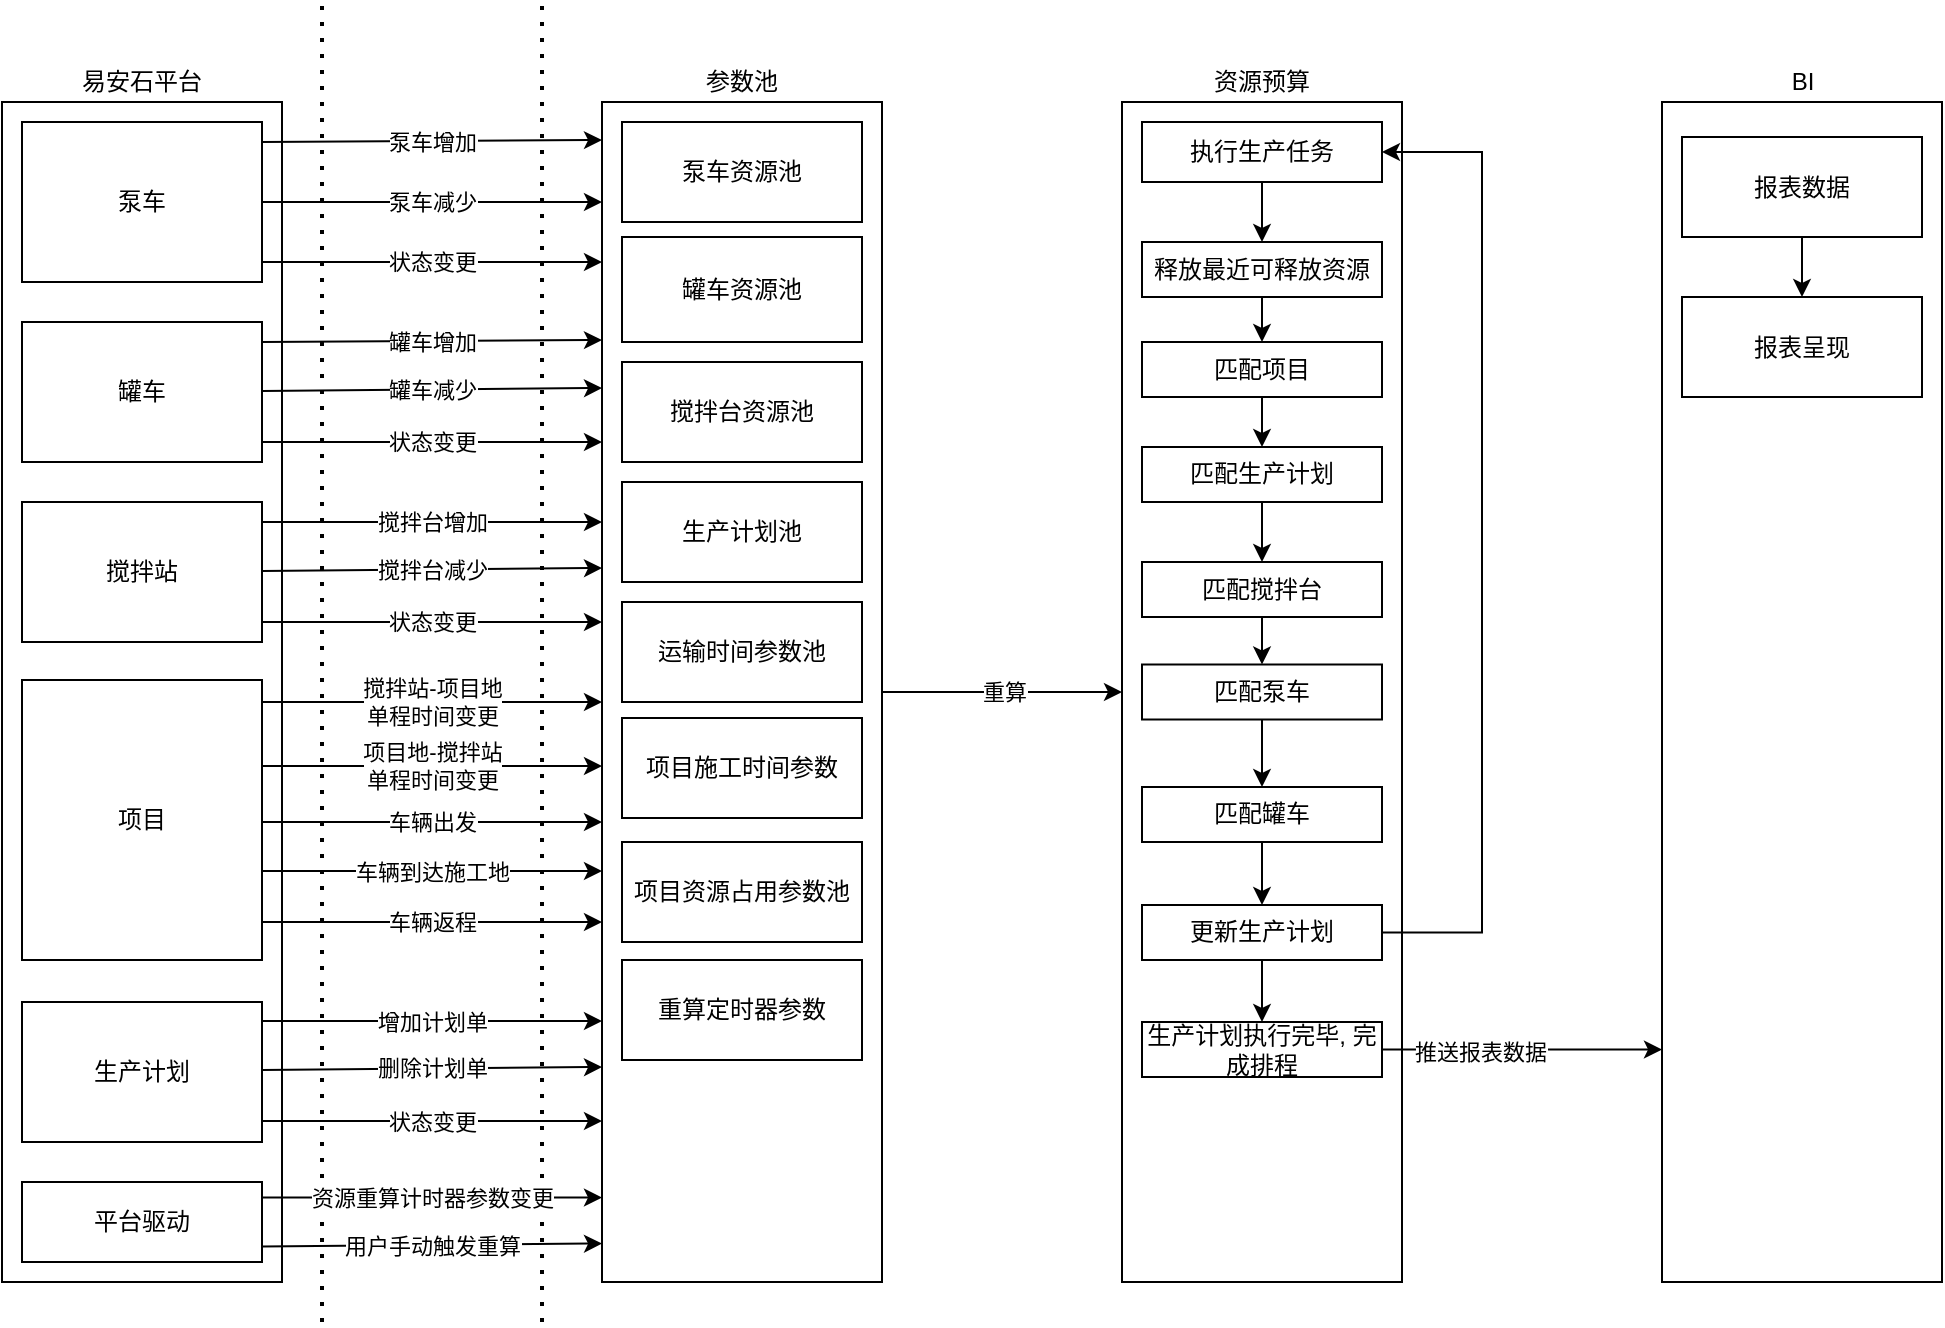 <mxfile version="14.6.11" type="github" pages="5">
  <diagram name="Page-1" id="e7e014a7-5840-1c2e-5031-d8a46d1fe8dd">
    <mxGraphModel dx="876" dy="533" grid="1" gridSize="10" guides="1" tooltips="1" connect="1" arrows="1" fold="1" page="1" pageScale="1" pageWidth="1169" pageHeight="826" background="#ffffff" math="0" shadow="0">
      <root>
        <mxCell id="0" />
        <mxCell id="1" parent="0" />
        <mxCell id="p7cNw6hj9_nYxCjzYIQu-4" value="" style="endArrow=none;dashed=1;html=1;dashPattern=1 3;strokeWidth=2;" parent="1" edge="1">
          <mxGeometry width="50" height="50" relative="1" as="geometry">
            <mxPoint x="330" y="690" as="sourcePoint" />
            <mxPoint x="330" y="30" as="targetPoint" />
          </mxGeometry>
        </mxCell>
        <mxCell id="p7cNw6hj9_nYxCjzYIQu-7" value="" style="rounded=0;whiteSpace=wrap;html=1;" parent="1" vertex="1">
          <mxGeometry x="60" y="80" width="140" height="590" as="geometry" />
        </mxCell>
        <mxCell id="p7cNw6hj9_nYxCjzYIQu-8" value="易安石平台" style="text;html=1;strokeColor=none;fillColor=none;align=center;verticalAlign=middle;whiteSpace=wrap;rounded=0;" parent="1" vertex="1">
          <mxGeometry x="90" y="60" width="80" height="20" as="geometry" />
        </mxCell>
        <mxCell id="p7cNw6hj9_nYxCjzYIQu-9" value="泵车" style="rounded=0;whiteSpace=wrap;html=1;" parent="1" vertex="1">
          <mxGeometry x="70" y="90" width="120" height="80" as="geometry" />
        </mxCell>
        <mxCell id="p7cNw6hj9_nYxCjzYIQu-13" value="罐车" style="rounded=0;whiteSpace=wrap;html=1;" parent="1" vertex="1">
          <mxGeometry x="70" y="190" width="120" height="70" as="geometry" />
        </mxCell>
        <mxCell id="p7cNw6hj9_nYxCjzYIQu-17" value="搅拌站" style="rounded=0;whiteSpace=wrap;html=1;" parent="1" vertex="1">
          <mxGeometry x="70" y="280" width="120" height="70" as="geometry" />
        </mxCell>
        <mxCell id="p7cNw6hj9_nYxCjzYIQu-23" value="项目" style="rounded=0;whiteSpace=wrap;html=1;" parent="1" vertex="1">
          <mxGeometry x="70" y="369" width="120" height="140" as="geometry" />
        </mxCell>
        <mxCell id="p7cNw6hj9_nYxCjzYIQu-69" style="edgeStyle=orthogonalEdgeStyle;rounded=0;orthogonalLoop=1;jettySize=auto;html=1;exitX=1;exitY=0.5;exitDx=0;exitDy=0;entryX=0;entryY=0.5;entryDx=0;entryDy=0;" parent="1" source="p7cNw6hj9_nYxCjzYIQu-31" target="p7cNw6hj9_nYxCjzYIQu-58" edge="1">
          <mxGeometry relative="1" as="geometry" />
        </mxCell>
        <mxCell id="p7cNw6hj9_nYxCjzYIQu-70" value="重算" style="edgeLabel;html=1;align=center;verticalAlign=middle;resizable=0;points=[];" parent="p7cNw6hj9_nYxCjzYIQu-69" vertex="1" connectable="0">
          <mxGeometry x="0.017" relative="1" as="geometry">
            <mxPoint as="offset" />
          </mxGeometry>
        </mxCell>
        <mxCell id="p7cNw6hj9_nYxCjzYIQu-31" value="" style="rounded=0;whiteSpace=wrap;html=1;" parent="1" vertex="1">
          <mxGeometry x="360" y="80" width="140" height="590" as="geometry" />
        </mxCell>
        <mxCell id="p7cNw6hj9_nYxCjzYIQu-32" value="泵车资源池" style="rounded=0;whiteSpace=wrap;html=1;" parent="1" vertex="1">
          <mxGeometry x="370" y="90" width="120" height="50" as="geometry" />
        </mxCell>
        <mxCell id="p7cNw6hj9_nYxCjzYIQu-33" value="参数池" style="text;html=1;strokeColor=none;fillColor=none;align=center;verticalAlign=middle;whiteSpace=wrap;rounded=0;" parent="1" vertex="1">
          <mxGeometry x="390" y="60" width="80" height="20" as="geometry" />
        </mxCell>
        <mxCell id="p7cNw6hj9_nYxCjzYIQu-34" value="泵车增加" style="endArrow=classic;html=1;" parent="1" edge="1">
          <mxGeometry relative="1" as="geometry">
            <mxPoint x="190" y="100" as="sourcePoint" />
            <mxPoint x="360" y="99" as="targetPoint" />
          </mxGeometry>
        </mxCell>
        <mxCell id="p7cNw6hj9_nYxCjzYIQu-35" value="泵车减少" style="endArrow=classic;html=1;" parent="1" edge="1">
          <mxGeometry relative="1" as="geometry">
            <mxPoint x="190" y="130" as="sourcePoint" />
            <mxPoint x="360" y="130" as="targetPoint" />
          </mxGeometry>
        </mxCell>
        <mxCell id="p7cNw6hj9_nYxCjzYIQu-36" value="状态变更" style="endArrow=classic;html=1;" parent="1" edge="1">
          <mxGeometry relative="1" as="geometry">
            <mxPoint x="190" y="160" as="sourcePoint" />
            <mxPoint x="360" y="160" as="targetPoint" />
          </mxGeometry>
        </mxCell>
        <mxCell id="p7cNw6hj9_nYxCjzYIQu-37" value="罐车资源池" style="rounded=0;whiteSpace=wrap;html=1;" parent="1" vertex="1">
          <mxGeometry x="370" y="147.5" width="120" height="52.5" as="geometry" />
        </mxCell>
        <mxCell id="p7cNw6hj9_nYxCjzYIQu-38" value="搅拌台资源池" style="rounded=0;whiteSpace=wrap;html=1;" parent="1" vertex="1">
          <mxGeometry x="370" y="210" width="120" height="50" as="geometry" />
        </mxCell>
        <mxCell id="p7cNw6hj9_nYxCjzYIQu-40" value="" style="endArrow=none;dashed=1;html=1;dashPattern=1 3;strokeWidth=2;" parent="1" edge="1">
          <mxGeometry width="50" height="50" relative="1" as="geometry">
            <mxPoint x="220" y="690" as="sourcePoint" />
            <mxPoint x="220" y="30" as="targetPoint" />
          </mxGeometry>
        </mxCell>
        <mxCell id="p7cNw6hj9_nYxCjzYIQu-41" value="罐车增加" style="endArrow=classic;html=1;" parent="1" edge="1">
          <mxGeometry relative="1" as="geometry">
            <mxPoint x="190" y="200" as="sourcePoint" />
            <mxPoint x="360" y="199" as="targetPoint" />
          </mxGeometry>
        </mxCell>
        <mxCell id="p7cNw6hj9_nYxCjzYIQu-42" value="罐车减少" style="endArrow=classic;html=1;" parent="1" edge="1">
          <mxGeometry relative="1" as="geometry">
            <mxPoint x="190" y="224.5" as="sourcePoint" />
            <mxPoint x="360" y="223" as="targetPoint" />
          </mxGeometry>
        </mxCell>
        <mxCell id="p7cNw6hj9_nYxCjzYIQu-43" value="状态变更" style="endArrow=classic;html=1;" parent="1" edge="1">
          <mxGeometry relative="1" as="geometry">
            <mxPoint x="190" y="250" as="sourcePoint" />
            <mxPoint x="360" y="250" as="targetPoint" />
          </mxGeometry>
        </mxCell>
        <mxCell id="p7cNw6hj9_nYxCjzYIQu-44" value="搅拌台增加" style="endArrow=classic;html=1;" parent="1" edge="1">
          <mxGeometry relative="1" as="geometry">
            <mxPoint x="190" y="290" as="sourcePoint" />
            <mxPoint x="360" y="290" as="targetPoint" />
          </mxGeometry>
        </mxCell>
        <mxCell id="p7cNw6hj9_nYxCjzYIQu-45" value="搅拌台减少" style="endArrow=classic;html=1;" parent="1" edge="1">
          <mxGeometry relative="1" as="geometry">
            <mxPoint x="190" y="314.5" as="sourcePoint" />
            <mxPoint x="360" y="313" as="targetPoint" />
          </mxGeometry>
        </mxCell>
        <mxCell id="p7cNw6hj9_nYxCjzYIQu-46" value="状态变更" style="endArrow=classic;html=1;" parent="1" edge="1">
          <mxGeometry relative="1" as="geometry">
            <mxPoint x="190" y="340" as="sourcePoint" />
            <mxPoint x="360" y="340" as="targetPoint" />
          </mxGeometry>
        </mxCell>
        <mxCell id="p7cNw6hj9_nYxCjzYIQu-47" value="车辆出发" style="endArrow=classic;html=1;" parent="1" edge="1">
          <mxGeometry relative="1" as="geometry">
            <mxPoint x="190" y="440" as="sourcePoint" />
            <mxPoint x="360" y="440" as="targetPoint" />
          </mxGeometry>
        </mxCell>
        <mxCell id="p7cNw6hj9_nYxCjzYIQu-48" value="车辆到达施工地" style="endArrow=classic;html=1;" parent="1" edge="1">
          <mxGeometry relative="1" as="geometry">
            <mxPoint x="190" y="464.5" as="sourcePoint" />
            <mxPoint x="360" y="464.5" as="targetPoint" />
          </mxGeometry>
        </mxCell>
        <mxCell id="p7cNw6hj9_nYxCjzYIQu-49" value="车辆返程" style="endArrow=classic;html=1;" parent="1" edge="1">
          <mxGeometry relative="1" as="geometry">
            <mxPoint x="190" y="490" as="sourcePoint" />
            <mxPoint x="360" y="490" as="targetPoint" />
          </mxGeometry>
        </mxCell>
        <mxCell id="p7cNw6hj9_nYxCjzYIQu-50" value="搅拌站-项目地&lt;br&gt;单程时间变更" style="endArrow=classic;html=1;" parent="1" edge="1">
          <mxGeometry relative="1" as="geometry">
            <mxPoint x="190" y="380" as="sourcePoint" />
            <mxPoint x="360" y="380" as="targetPoint" />
          </mxGeometry>
        </mxCell>
        <mxCell id="p7cNw6hj9_nYxCjzYIQu-51" value="项目地-搅拌站&lt;br&gt;单程时间变更" style="endArrow=classic;html=1;" parent="1" edge="1">
          <mxGeometry relative="1" as="geometry">
            <mxPoint x="190" y="412" as="sourcePoint" />
            <mxPoint x="360" y="412" as="targetPoint" />
          </mxGeometry>
        </mxCell>
        <mxCell id="p7cNw6hj9_nYxCjzYIQu-52" value="生产计划" style="rounded=0;whiteSpace=wrap;html=1;" parent="1" vertex="1">
          <mxGeometry x="70" y="530" width="120" height="70" as="geometry" />
        </mxCell>
        <mxCell id="p7cNw6hj9_nYxCjzYIQu-53" value="增加计划单" style="endArrow=classic;html=1;" parent="1" edge="1">
          <mxGeometry relative="1" as="geometry">
            <mxPoint x="190" y="539.5" as="sourcePoint" />
            <mxPoint x="360" y="539.5" as="targetPoint" />
          </mxGeometry>
        </mxCell>
        <mxCell id="p7cNw6hj9_nYxCjzYIQu-54" value="删除计划单" style="endArrow=classic;html=1;" parent="1" edge="1">
          <mxGeometry relative="1" as="geometry">
            <mxPoint x="190" y="564" as="sourcePoint" />
            <mxPoint x="360" y="562.5" as="targetPoint" />
          </mxGeometry>
        </mxCell>
        <mxCell id="p7cNw6hj9_nYxCjzYIQu-55" value="状态变更" style="endArrow=classic;html=1;" parent="1" edge="1">
          <mxGeometry relative="1" as="geometry">
            <mxPoint x="190" y="589.5" as="sourcePoint" />
            <mxPoint x="360" y="589.5" as="targetPoint" />
          </mxGeometry>
        </mxCell>
        <mxCell id="p7cNw6hj9_nYxCjzYIQu-56" value="生产计划池" style="rounded=0;whiteSpace=wrap;html=1;" parent="1" vertex="1">
          <mxGeometry x="370" y="270" width="120" height="50" as="geometry" />
        </mxCell>
        <mxCell id="p7cNw6hj9_nYxCjzYIQu-58" value="" style="rounded=0;whiteSpace=wrap;html=1;" parent="1" vertex="1">
          <mxGeometry x="620" y="80" width="140" height="590" as="geometry" />
        </mxCell>
        <mxCell id="p7cNw6hj9_nYxCjzYIQu-59" value="资源预算" style="text;html=1;strokeColor=none;fillColor=none;align=center;verticalAlign=middle;whiteSpace=wrap;rounded=0;" parent="1" vertex="1">
          <mxGeometry x="650" y="60" width="80" height="20" as="geometry" />
        </mxCell>
        <mxCell id="p7cNw6hj9_nYxCjzYIQu-64" style="edgeStyle=orthogonalEdgeStyle;rounded=0;orthogonalLoop=1;jettySize=auto;html=1;exitX=0.5;exitY=1;exitDx=0;exitDy=0;entryX=0.5;entryY=0;entryDx=0;entryDy=0;" parent="1" source="p7cNw6hj9_nYxCjzYIQu-61" target="p7cNw6hj9_nYxCjzYIQu-63" edge="1">
          <mxGeometry relative="1" as="geometry" />
        </mxCell>
        <mxCell id="p7cNw6hj9_nYxCjzYIQu-61" value="执行生产任务" style="rounded=0;whiteSpace=wrap;html=1;" parent="1" vertex="1">
          <mxGeometry x="630" y="90" width="120" height="30" as="geometry" />
        </mxCell>
        <mxCell id="P1NPBgTcKnxFv-Kd4oKW-3" style="edgeStyle=orthogonalEdgeStyle;rounded=0;orthogonalLoop=1;jettySize=auto;html=1;exitX=0.5;exitY=1;exitDx=0;exitDy=0;entryX=0.5;entryY=0;entryDx=0;entryDy=0;" edge="1" parent="1" source="p7cNw6hj9_nYxCjzYIQu-63" target="P1NPBgTcKnxFv-Kd4oKW-2">
          <mxGeometry relative="1" as="geometry" />
        </mxCell>
        <mxCell id="p7cNw6hj9_nYxCjzYIQu-63" value="释放最近可释放资源" style="rounded=0;whiteSpace=wrap;html=1;" parent="1" vertex="1">
          <mxGeometry x="630" y="150" width="120" height="27.5" as="geometry" />
        </mxCell>
        <mxCell id="p7cNw6hj9_nYxCjzYIQu-66" value="平台驱动" style="rounded=0;whiteSpace=wrap;html=1;" parent="1" vertex="1">
          <mxGeometry x="70" y="620" width="120" height="40" as="geometry" />
        </mxCell>
        <mxCell id="p7cNw6hj9_nYxCjzYIQu-67" value="资源重算计时器参数变更" style="endArrow=classic;html=1;" parent="1" edge="1">
          <mxGeometry relative="1" as="geometry">
            <mxPoint x="190" y="627.75" as="sourcePoint" />
            <mxPoint x="360" y="627.75" as="targetPoint" />
          </mxGeometry>
        </mxCell>
        <mxCell id="p7cNw6hj9_nYxCjzYIQu-68" value="用户手动触发重算" style="endArrow=classic;html=1;" parent="1" edge="1">
          <mxGeometry relative="1" as="geometry">
            <mxPoint x="190" y="652.25" as="sourcePoint" />
            <mxPoint x="360" y="650.75" as="targetPoint" />
          </mxGeometry>
        </mxCell>
        <mxCell id="p7cNw6hj9_nYxCjzYIQu-71" value="运输时间参数池" style="rounded=0;whiteSpace=wrap;html=1;" parent="1" vertex="1">
          <mxGeometry x="370" y="330" width="120" height="50" as="geometry" />
        </mxCell>
        <mxCell id="p7cNw6hj9_nYxCjzYIQu-73" value="项目施工时间参数" style="rounded=0;whiteSpace=wrap;html=1;" parent="1" vertex="1">
          <mxGeometry x="370" y="388" width="120" height="50" as="geometry" />
        </mxCell>
        <mxCell id="p7cNw6hj9_nYxCjzYIQu-74" value="项目资源占用参数池" style="rounded=0;whiteSpace=wrap;html=1;" parent="1" vertex="1">
          <mxGeometry x="370" y="450" width="120" height="50" as="geometry" />
        </mxCell>
        <mxCell id="p7cNw6hj9_nYxCjzYIQu-75" value="重算定时器参数" style="rounded=0;whiteSpace=wrap;html=1;" parent="1" vertex="1">
          <mxGeometry x="370" y="509" width="120" height="50" as="geometry" />
        </mxCell>
        <mxCell id="P1NPBgTcKnxFv-Kd4oKW-16" style="edgeStyle=orthogonalEdgeStyle;rounded=0;orthogonalLoop=1;jettySize=auto;html=1;exitX=0.5;exitY=1;exitDx=0;exitDy=0;" edge="1" parent="1" source="P1NPBgTcKnxFv-Kd4oKW-2" target="P1NPBgTcKnxFv-Kd4oKW-4">
          <mxGeometry relative="1" as="geometry" />
        </mxCell>
        <mxCell id="P1NPBgTcKnxFv-Kd4oKW-2" value="匹配项目" style="rounded=0;whiteSpace=wrap;html=1;" vertex="1" parent="1">
          <mxGeometry x="630" y="200" width="120" height="27.5" as="geometry" />
        </mxCell>
        <mxCell id="P1NPBgTcKnxFv-Kd4oKW-17" style="edgeStyle=orthogonalEdgeStyle;rounded=0;orthogonalLoop=1;jettySize=auto;html=1;exitX=0.5;exitY=1;exitDx=0;exitDy=0;entryX=0.5;entryY=0;entryDx=0;entryDy=0;" edge="1" parent="1" source="P1NPBgTcKnxFv-Kd4oKW-4" target="P1NPBgTcKnxFv-Kd4oKW-5">
          <mxGeometry relative="1" as="geometry" />
        </mxCell>
        <mxCell id="P1NPBgTcKnxFv-Kd4oKW-4" value="匹配生产计划" style="rounded=0;whiteSpace=wrap;html=1;" vertex="1" parent="1">
          <mxGeometry x="630" y="252.5" width="120" height="27.5" as="geometry" />
        </mxCell>
        <mxCell id="P1NPBgTcKnxFv-Kd4oKW-18" style="edgeStyle=orthogonalEdgeStyle;rounded=0;orthogonalLoop=1;jettySize=auto;html=1;exitX=0.5;exitY=1;exitDx=0;exitDy=0;entryX=0.5;entryY=0;entryDx=0;entryDy=0;" edge="1" parent="1" source="P1NPBgTcKnxFv-Kd4oKW-5" target="P1NPBgTcKnxFv-Kd4oKW-6">
          <mxGeometry relative="1" as="geometry" />
        </mxCell>
        <mxCell id="P1NPBgTcKnxFv-Kd4oKW-5" value="匹配搅拌台" style="rounded=0;whiteSpace=wrap;html=1;" vertex="1" parent="1">
          <mxGeometry x="630" y="310" width="120" height="27.5" as="geometry" />
        </mxCell>
        <mxCell id="P1NPBgTcKnxFv-Kd4oKW-19" style="edgeStyle=orthogonalEdgeStyle;rounded=0;orthogonalLoop=1;jettySize=auto;html=1;exitX=0.5;exitY=1;exitDx=0;exitDy=0;entryX=0.5;entryY=0;entryDx=0;entryDy=0;" edge="1" parent="1" source="P1NPBgTcKnxFv-Kd4oKW-6" target="P1NPBgTcKnxFv-Kd4oKW-7">
          <mxGeometry relative="1" as="geometry" />
        </mxCell>
        <mxCell id="P1NPBgTcKnxFv-Kd4oKW-6" value="匹配泵车" style="rounded=0;whiteSpace=wrap;html=1;" vertex="1" parent="1">
          <mxGeometry x="630" y="361.25" width="120" height="27.5" as="geometry" />
        </mxCell>
        <mxCell id="P1NPBgTcKnxFv-Kd4oKW-20" style="edgeStyle=orthogonalEdgeStyle;rounded=0;orthogonalLoop=1;jettySize=auto;html=1;exitX=0.5;exitY=1;exitDx=0;exitDy=0;entryX=0.5;entryY=0;entryDx=0;entryDy=0;" edge="1" parent="1" source="P1NPBgTcKnxFv-Kd4oKW-7" target="P1NPBgTcKnxFv-Kd4oKW-8">
          <mxGeometry relative="1" as="geometry" />
        </mxCell>
        <mxCell id="P1NPBgTcKnxFv-Kd4oKW-7" value="匹配罐车" style="rounded=0;whiteSpace=wrap;html=1;" vertex="1" parent="1">
          <mxGeometry x="630" y="422.5" width="120" height="27.5" as="geometry" />
        </mxCell>
        <mxCell id="P1NPBgTcKnxFv-Kd4oKW-21" style="edgeStyle=orthogonalEdgeStyle;rounded=0;orthogonalLoop=1;jettySize=auto;html=1;exitX=1;exitY=0.5;exitDx=0;exitDy=0;entryX=1;entryY=0.5;entryDx=0;entryDy=0;" edge="1" parent="1" source="P1NPBgTcKnxFv-Kd4oKW-8" target="p7cNw6hj9_nYxCjzYIQu-61">
          <mxGeometry relative="1" as="geometry">
            <Array as="points">
              <mxPoint x="800" y="495" />
              <mxPoint x="800" y="105" />
            </Array>
          </mxGeometry>
        </mxCell>
        <mxCell id="P1NPBgTcKnxFv-Kd4oKW-22" style="edgeStyle=orthogonalEdgeStyle;rounded=0;orthogonalLoop=1;jettySize=auto;html=1;exitX=0.5;exitY=1;exitDx=0;exitDy=0;entryX=0.5;entryY=0;entryDx=0;entryDy=0;" edge="1" parent="1" source="P1NPBgTcKnxFv-Kd4oKW-8" target="P1NPBgTcKnxFv-Kd4oKW-9">
          <mxGeometry relative="1" as="geometry" />
        </mxCell>
        <mxCell id="P1NPBgTcKnxFv-Kd4oKW-8" value="更新生产计划" style="rounded=0;whiteSpace=wrap;html=1;" vertex="1" parent="1">
          <mxGeometry x="630" y="481.5" width="120" height="27.5" as="geometry" />
        </mxCell>
        <mxCell id="P1NPBgTcKnxFv-Kd4oKW-23" style="edgeStyle=orthogonalEdgeStyle;rounded=0;orthogonalLoop=1;jettySize=auto;html=1;exitX=1;exitY=0.5;exitDx=0;exitDy=0;entryX=0;entryY=0.803;entryDx=0;entryDy=0;entryPerimeter=0;" edge="1" parent="1" source="P1NPBgTcKnxFv-Kd4oKW-9" target="P1NPBgTcKnxFv-Kd4oKW-10">
          <mxGeometry relative="1" as="geometry" />
        </mxCell>
        <mxCell id="P1NPBgTcKnxFv-Kd4oKW-24" value="推送报表数据" style="edgeLabel;html=1;align=center;verticalAlign=middle;resizable=0;points=[];" vertex="1" connectable="0" parent="P1NPBgTcKnxFv-Kd4oKW-23">
          <mxGeometry x="-0.3" y="-1" relative="1" as="geometry">
            <mxPoint as="offset" />
          </mxGeometry>
        </mxCell>
        <mxCell id="P1NPBgTcKnxFv-Kd4oKW-9" value="生产计划执行完毕, 完成排程" style="rounded=0;whiteSpace=wrap;html=1;" vertex="1" parent="1">
          <mxGeometry x="630" y="540" width="120" height="27.5" as="geometry" />
        </mxCell>
        <mxCell id="P1NPBgTcKnxFv-Kd4oKW-10" value="" style="rounded=0;whiteSpace=wrap;html=1;" vertex="1" parent="1">
          <mxGeometry x="890" y="80" width="140" height="590" as="geometry" />
        </mxCell>
        <mxCell id="P1NPBgTcKnxFv-Kd4oKW-11" value="BI" style="text;html=1;align=center;verticalAlign=middle;resizable=0;points=[];autosize=1;strokeColor=none;" vertex="1" parent="1">
          <mxGeometry x="945" y="60" width="30" height="20" as="geometry" />
        </mxCell>
        <mxCell id="P1NPBgTcKnxFv-Kd4oKW-14" style="edgeStyle=orthogonalEdgeStyle;rounded=0;orthogonalLoop=1;jettySize=auto;html=1;exitX=0.5;exitY=1;exitDx=0;exitDy=0;entryX=0.5;entryY=0;entryDx=0;entryDy=0;" edge="1" parent="1" source="P1NPBgTcKnxFv-Kd4oKW-12" target="P1NPBgTcKnxFv-Kd4oKW-13">
          <mxGeometry relative="1" as="geometry" />
        </mxCell>
        <mxCell id="P1NPBgTcKnxFv-Kd4oKW-12" value="报表数据" style="rounded=0;whiteSpace=wrap;html=1;" vertex="1" parent="1">
          <mxGeometry x="900" y="97.5" width="120" height="50" as="geometry" />
        </mxCell>
        <mxCell id="P1NPBgTcKnxFv-Kd4oKW-13" value="报表呈现" style="rounded=0;whiteSpace=wrap;html=1;" vertex="1" parent="1">
          <mxGeometry x="900" y="177.5" width="120" height="50" as="geometry" />
        </mxCell>
      </root>
    </mxGraphModel>
  </diagram>
  <diagram id="bA8vDEb1wT1LGzQCFEHi" name="Page-2">
    <mxGraphModel dx="892" dy="623" grid="1" gridSize="10" guides="1" tooltips="1" connect="1" arrows="1" fold="1" page="1" pageScale="1" pageWidth="827" pageHeight="1169" math="0" shadow="0">
      <root>
        <mxCell id="vsohJtUWhULld6wBx5Kd-0" />
        <mxCell id="vsohJtUWhULld6wBx5Kd-1" parent="vsohJtUWhULld6wBx5Kd-0" />
        <mxCell id="vsohJtUWhULld6wBx5Kd-2" value="Client" style="shape=umlLifeline;perimeter=lifelinePerimeter;whiteSpace=wrap;html=1;container=1;collapsible=0;recursiveResize=0;outlineConnect=0;" parent="vsohJtUWhULld6wBx5Kd-1" vertex="1">
          <mxGeometry x="100" y="40" width="100" height="560" as="geometry" />
        </mxCell>
        <mxCell id="vsohJtUWhULld6wBx5Kd-8" value="" style="html=1;points=[];perimeter=orthogonalPerimeter;" parent="vsohJtUWhULld6wBx5Kd-2" vertex="1">
          <mxGeometry x="45" y="80" width="10" height="230" as="geometry" />
        </mxCell>
        <mxCell id="rz6bkKlkchfj7_ZGwmfC-10" value="" style="html=1;points=[];perimeter=orthogonalPerimeter;" parent="vsohJtUWhULld6wBx5Kd-2" vertex="1">
          <mxGeometry x="45" y="340" width="10" height="80" as="geometry" />
        </mxCell>
        <mxCell id="rz6bkKlkchfj7_ZGwmfC-14" value="" style="html=1;points=[];perimeter=orthogonalPerimeter;" parent="vsohJtUWhULld6wBx5Kd-2" vertex="1">
          <mxGeometry x="45" y="450" width="10" height="80" as="geometry" />
        </mxCell>
        <mxCell id="vsohJtUWhULld6wBx5Kd-3" value="Iteam API server" style="shape=umlLifeline;perimeter=lifelinePerimeter;whiteSpace=wrap;html=1;container=1;collapsible=0;recursiveResize=0;outlineConnect=0;" parent="vsohJtUWhULld6wBx5Kd-1" vertex="1">
          <mxGeometry x="280" y="40" width="100" height="560" as="geometry" />
        </mxCell>
        <mxCell id="vsohJtUWhULld6wBx5Kd-5" value="" style="html=1;points=[];perimeter=orthogonalPerimeter;" parent="vsohJtUWhULld6wBx5Kd-3" vertex="1">
          <mxGeometry x="45" y="80" width="10" height="230" as="geometry" />
        </mxCell>
        <mxCell id="rz6bkKlkchfj7_ZGwmfC-1" value="" style="html=1;points=[];perimeter=orthogonalPerimeter;" parent="vsohJtUWhULld6wBx5Kd-3" vertex="1">
          <mxGeometry x="55" y="110" width="10" height="20" as="geometry" />
        </mxCell>
        <mxCell id="rz6bkKlkchfj7_ZGwmfC-2" value="结构化文件对象" style="edgeStyle=orthogonalEdgeStyle;html=1;align=left;spacingLeft=2;endArrow=block;rounded=0;entryX=1;entryY=0;" parent="vsohJtUWhULld6wBx5Kd-3" target="rz6bkKlkchfj7_ZGwmfC-1" edge="1">
          <mxGeometry relative="1" as="geometry">
            <mxPoint x="60" y="90" as="sourcePoint" />
            <Array as="points">
              <mxPoint x="85" y="90" />
            </Array>
          </mxGeometry>
        </mxCell>
        <mxCell id="rz6bkKlkchfj7_ZGwmfC-11" value="" style="html=1;points=[];perimeter=orthogonalPerimeter;" parent="vsohJtUWhULld6wBx5Kd-3" vertex="1">
          <mxGeometry x="45" y="450" width="10" height="80" as="geometry" />
        </mxCell>
        <mxCell id="vsohJtUWhULld6wBx5Kd-4" value="Minio" style="shape=umlLifeline;perimeter=lifelinePerimeter;whiteSpace=wrap;html=1;container=1;collapsible=0;recursiveResize=0;outlineConnect=0;" parent="vsohJtUWhULld6wBx5Kd-1" vertex="1">
          <mxGeometry x="734" y="40" width="100" height="560" as="geometry" />
        </mxCell>
        <mxCell id="vsohJtUWhULld6wBx5Kd-13" value="" style="html=1;points=[];perimeter=orthogonalPerimeter;" parent="vsohJtUWhULld6wBx5Kd-4" vertex="1">
          <mxGeometry x="45" y="180" width="10" height="80" as="geometry" />
        </mxCell>
        <mxCell id="rz6bkKlkchfj7_ZGwmfC-7" value="" style="html=1;points=[];perimeter=orthogonalPerimeter;" parent="vsohJtUWhULld6wBx5Kd-4" vertex="1">
          <mxGeometry x="45" y="340" width="10" height="80" as="geometry" />
        </mxCell>
        <mxCell id="vsohJtUWhULld6wBx5Kd-6" value="获取上传URL" style="html=1;verticalAlign=bottom;endArrow=block;exitX=1;exitY=0.026;exitDx=0;exitDy=0;exitPerimeter=0;entryX=-0.1;entryY=0.022;entryDx=0;entryDy=0;entryPerimeter=0;" parent="vsohJtUWhULld6wBx5Kd-1" source="vsohJtUWhULld6wBx5Kd-8" target="vsohJtUWhULld6wBx5Kd-5" edge="1">
          <mxGeometry relative="1" as="geometry">
            <mxPoint x="385" y="120" as="sourcePoint" />
            <mxPoint x="310" y="120" as="targetPoint" />
          </mxGeometry>
        </mxCell>
        <mxCell id="vsohJtUWhULld6wBx5Kd-14" value="请求资源上传URL" style="html=1;verticalAlign=bottom;endArrow=block;entryX=0;entryY=0.088;exitX=1;exitY=0.075;exitDx=0;exitDy=0;exitPerimeter=0;entryDx=0;entryDy=0;entryPerimeter=0;" parent="vsohJtUWhULld6wBx5Kd-1" source="rz6bkKlkchfj7_ZGwmfC-3" target="vsohJtUWhULld6wBx5Kd-13" edge="1">
          <mxGeometry relative="1" as="geometry">
            <mxPoint x="640" y="220" as="sourcePoint" />
          </mxGeometry>
        </mxCell>
        <mxCell id="vsohJtUWhULld6wBx5Kd-15" value="带临时凭证的上传URL" style="html=1;verticalAlign=bottom;endArrow=open;dashed=1;endSize=8;exitX=-0.2;exitY=0.863;entryX=1.2;entryY=0.85;entryDx=0;entryDy=0;entryPerimeter=0;exitDx=0;exitDy=0;exitPerimeter=0;" parent="vsohJtUWhULld6wBx5Kd-1" source="vsohJtUWhULld6wBx5Kd-13" target="rz6bkKlkchfj7_ZGwmfC-3" edge="1">
          <mxGeometry relative="1" as="geometry">
            <mxPoint x="650" y="295" as="targetPoint" />
          </mxGeometry>
        </mxCell>
        <mxCell id="rz6bkKlkchfj7_ZGwmfC-0" value="File server" style="shape=umlLifeline;perimeter=lifelinePerimeter;whiteSpace=wrap;html=1;container=1;collapsible=0;recursiveResize=0;outlineConnect=0;" parent="vsohJtUWhULld6wBx5Kd-1" vertex="1">
          <mxGeometry x="500" y="40" width="100" height="560" as="geometry" />
        </mxCell>
        <mxCell id="rz6bkKlkchfj7_ZGwmfC-3" value="" style="html=1;points=[];perimeter=orthogonalPerimeter;" parent="rz6bkKlkchfj7_ZGwmfC-0" vertex="1">
          <mxGeometry x="45" y="180" width="10" height="80" as="geometry" />
        </mxCell>
        <mxCell id="rz6bkKlkchfj7_ZGwmfC-4" value="请求资源上传URL" style="html=1;verticalAlign=bottom;endArrow=block;entryX=0;entryY=0;" parent="vsohJtUWhULld6wBx5Kd-1" source="vsohJtUWhULld6wBx5Kd-5" target="rz6bkKlkchfj7_ZGwmfC-3" edge="1">
          <mxGeometry relative="1" as="geometry">
            <mxPoint x="350" y="220" as="sourcePoint" />
          </mxGeometry>
        </mxCell>
        <mxCell id="rz6bkKlkchfj7_ZGwmfC-5" value="带临时凭证的上传URL" style="html=1;verticalAlign=bottom;endArrow=open;dashed=1;endSize=8;exitX=0;exitY=0.95;entryX=0.9;entryY=0.765;entryDx=0;entryDy=0;entryPerimeter=0;" parent="vsohJtUWhULld6wBx5Kd-1" source="rz6bkKlkchfj7_ZGwmfC-3" target="vsohJtUWhULld6wBx5Kd-5" edge="1">
          <mxGeometry relative="1" as="geometry">
            <mxPoint x="475" y="296" as="targetPoint" />
          </mxGeometry>
        </mxCell>
        <mxCell id="rz6bkKlkchfj7_ZGwmfC-6" value="return" style="html=1;verticalAlign=bottom;endArrow=open;dashed=1;endSize=8;exitX=-0.4;exitY=0.909;exitDx=0;exitDy=0;exitPerimeter=0;entryX=0.9;entryY=0.913;entryDx=0;entryDy=0;entryPerimeter=0;" parent="vsohJtUWhULld6wBx5Kd-1" source="vsohJtUWhULld6wBx5Kd-5" target="vsohJtUWhULld6wBx5Kd-8" edge="1">
          <mxGeometry relative="1" as="geometry">
            <mxPoint x="328" y="305.95" as="targetPoint" />
            <mxPoint x="555" y="306" as="sourcePoint" />
          </mxGeometry>
        </mxCell>
        <mxCell id="rz6bkKlkchfj7_ZGwmfC-8" value="使用上传URL, 上传文件" style="html=1;verticalAlign=bottom;endArrow=block;entryX=0;entryY=0;exitX=0.5;exitY=0;exitDx=0;exitDy=0;exitPerimeter=0;" parent="vsohJtUWhULld6wBx5Kd-1" source="rz6bkKlkchfj7_ZGwmfC-10" target="rz6bkKlkchfj7_ZGwmfC-7" edge="1">
          <mxGeometry relative="1" as="geometry">
            <mxPoint x="210" y="380" as="sourcePoint" />
          </mxGeometry>
        </mxCell>
        <mxCell id="rz6bkKlkchfj7_ZGwmfC-9" value="存储结果(成功/失败)" style="html=1;verticalAlign=bottom;endArrow=open;dashed=1;endSize=8;exitX=0;exitY=0.95;" parent="vsohJtUWhULld6wBx5Kd-1" source="rz6bkKlkchfj7_ZGwmfC-7" target="rz6bkKlkchfj7_ZGwmfC-10" edge="1">
          <mxGeometry relative="1" as="geometry">
            <mxPoint x="709" y="456" as="targetPoint" />
          </mxGeometry>
        </mxCell>
        <mxCell id="rz6bkKlkchfj7_ZGwmfC-12" value="dispatch" style="html=1;verticalAlign=bottom;endArrow=block;entryX=0;entryY=0;exitX=0.9;exitY=0;exitDx=0;exitDy=0;exitPerimeter=0;" parent="vsohJtUWhULld6wBx5Kd-1" source="rz6bkKlkchfj7_ZGwmfC-14" target="rz6bkKlkchfj7_ZGwmfC-11" edge="1">
          <mxGeometry relative="1" as="geometry">
            <mxPoint x="255" y="490" as="sourcePoint" />
          </mxGeometry>
        </mxCell>
        <mxCell id="rz6bkKlkchfj7_ZGwmfC-13" value="return" style="html=1;verticalAlign=bottom;endArrow=open;dashed=1;endSize=8;exitX=0;exitY=0.95;" parent="vsohJtUWhULld6wBx5Kd-1" source="rz6bkKlkchfj7_ZGwmfC-11" target="rz6bkKlkchfj7_ZGwmfC-14" edge="1">
          <mxGeometry relative="1" as="geometry">
            <mxPoint x="255" y="566" as="targetPoint" />
          </mxGeometry>
        </mxCell>
      </root>
    </mxGraphModel>
  </diagram>
  <diagram id="-bkf6uvMfPdcjtnfTDPD" name="Page-3">
    <mxGraphModel dx="870" dy="555" grid="1" gridSize="10" guides="1" tooltips="1" connect="1" arrows="1" fold="1" page="1" pageScale="1" pageWidth="827" pageHeight="1169" math="0" shadow="0">
      <root>
        <mxCell id="VZzhAsSuxw-auyGSOQXf-0" />
        <mxCell id="VZzhAsSuxw-auyGSOQXf-1" parent="VZzhAsSuxw-auyGSOQXf-0" />
        <mxCell id="VZzhAsSuxw-auyGSOQXf-2" value="client" style="shape=umlLifeline;perimeter=lifelinePerimeter;whiteSpace=wrap;html=1;container=1;collapsible=0;recursiveResize=0;outlineConnect=0;" parent="VZzhAsSuxw-auyGSOQXf-1" vertex="1">
          <mxGeometry x="40" y="160" width="100" height="410" as="geometry" />
        </mxCell>
        <mxCell id="VZzhAsSuxw-auyGSOQXf-11" value="" style="html=1;points=[];perimeter=orthogonalPerimeter;" parent="VZzhAsSuxw-auyGSOQXf-2" vertex="1">
          <mxGeometry x="45" y="90" width="10" height="320" as="geometry" />
        </mxCell>
        <mxCell id="VZzhAsSuxw-auyGSOQXf-3" value="API gateway" style="shape=umlLifeline;perimeter=lifelinePerimeter;whiteSpace=wrap;html=1;container=1;collapsible=0;recursiveResize=0;outlineConnect=0;" parent="VZzhAsSuxw-auyGSOQXf-1" vertex="1">
          <mxGeometry x="280" y="160" width="100" height="410" as="geometry" />
        </mxCell>
        <mxCell id="VZzhAsSuxw-auyGSOQXf-8" value="" style="html=1;points=[];perimeter=orthogonalPerimeter;" parent="VZzhAsSuxw-auyGSOQXf-3" vertex="1">
          <mxGeometry x="45" y="90" width="10" height="80" as="geometry" />
        </mxCell>
        <mxCell id="VZzhAsSuxw-auyGSOQXf-12" value="" style="html=1;points=[];perimeter=orthogonalPerimeter;" parent="VZzhAsSuxw-auyGSOQXf-3" vertex="1">
          <mxGeometry x="55" y="110" width="10" height="20" as="geometry" />
        </mxCell>
        <mxCell id="VZzhAsSuxw-auyGSOQXf-13" value="用户/设备 鉴权" style="edgeStyle=orthogonalEdgeStyle;html=1;align=left;spacingLeft=2;endArrow=block;rounded=0;entryX=1;entryY=0;" parent="VZzhAsSuxw-auyGSOQXf-3" target="VZzhAsSuxw-auyGSOQXf-12" edge="1">
          <mxGeometry relative="1" as="geometry">
            <mxPoint x="60" y="90" as="sourcePoint" />
            <Array as="points">
              <mxPoint x="85" y="90" />
            </Array>
          </mxGeometry>
        </mxCell>
        <mxCell id="VZzhAsSuxw-auyGSOQXf-4" value="iteam server" style="shape=umlLifeline;perimeter=lifelinePerimeter;whiteSpace=wrap;html=1;container=1;collapsible=0;recursiveResize=0;outlineConnect=0;" parent="VZzhAsSuxw-auyGSOQXf-1" vertex="1">
          <mxGeometry x="520" y="160" width="100" height="410" as="geometry" />
        </mxCell>
        <mxCell id="VZzhAsSuxw-auyGSOQXf-16" value="" style="html=1;points=[];perimeter=orthogonalPerimeter;" parent="VZzhAsSuxw-auyGSOQXf-4" vertex="1">
          <mxGeometry x="45" y="150" width="10" height="250" as="geometry" />
        </mxCell>
        <mxCell id="VZzhAsSuxw-auyGSOQXf-19" value="" style="html=1;points=[];perimeter=orthogonalPerimeter;" parent="VZzhAsSuxw-auyGSOQXf-4" vertex="1">
          <mxGeometry x="55" y="171" width="10" height="20" as="geometry" />
        </mxCell>
        <mxCell id="VZzhAsSuxw-auyGSOQXf-20" value="根据资源类型&lt;br&gt;组织目录结构" style="edgeStyle=orthogonalEdgeStyle;html=1;align=left;spacingLeft=2;endArrow=block;rounded=0;entryX=1;entryY=0;" parent="VZzhAsSuxw-auyGSOQXf-4" target="VZzhAsSuxw-auyGSOQXf-19" edge="1">
          <mxGeometry relative="1" as="geometry">
            <mxPoint x="60" y="151" as="sourcePoint" />
            <Array as="points">
              <mxPoint x="85" y="151" />
            </Array>
          </mxGeometry>
        </mxCell>
        <mxCell id="W0ASkkFgx_ruLR6HciEX-3" value="" style="html=1;points=[];perimeter=orthogonalPerimeter;" parent="VZzhAsSuxw-auyGSOQXf-4" vertex="1">
          <mxGeometry x="55" y="320" width="10" height="30" as="geometry" />
        </mxCell>
        <mxCell id="W0ASkkFgx_ruLR6HciEX-4" value="存储path" style="edgeStyle=orthogonalEdgeStyle;html=1;align=left;spacingLeft=2;endArrow=block;rounded=0;entryX=1;entryY=0;" parent="VZzhAsSuxw-auyGSOQXf-4" target="W0ASkkFgx_ruLR6HciEX-3" edge="1">
          <mxGeometry relative="1" as="geometry">
            <mxPoint x="60" y="300" as="sourcePoint" />
            <Array as="points">
              <mxPoint x="85" y="300" />
            </Array>
          </mxGeometry>
        </mxCell>
        <mxCell id="VZzhAsSuxw-auyGSOQXf-7" value="minio" style="shape=umlLifeline;perimeter=lifelinePerimeter;whiteSpace=wrap;html=1;container=1;collapsible=0;recursiveResize=0;outlineConnect=0;" parent="VZzhAsSuxw-auyGSOQXf-1" vertex="1">
          <mxGeometry x="780" y="160" width="100" height="410" as="geometry" />
        </mxCell>
        <mxCell id="W0ASkkFgx_ruLR6HciEX-0" value="" style="html=1;points=[];perimeter=orthogonalPerimeter;" parent="VZzhAsSuxw-auyGSOQXf-7" vertex="1">
          <mxGeometry x="45" y="210" width="10" height="40" as="geometry" />
        </mxCell>
        <mxCell id="VZzhAsSuxw-auyGSOQXf-9" value="资源上传" style="html=1;verticalAlign=bottom;endArrow=block;entryX=0;entryY=0;" parent="VZzhAsSuxw-auyGSOQXf-1" source="VZzhAsSuxw-auyGSOQXf-2" target="VZzhAsSuxw-auyGSOQXf-8" edge="1">
          <mxGeometry relative="1" as="geometry">
            <mxPoint x="220" y="250" as="sourcePoint" />
          </mxGeometry>
        </mxCell>
        <mxCell id="VZzhAsSuxw-auyGSOQXf-15" value="需要实现" style="shape=note;size=20;whiteSpace=wrap;html=1;fillColor=#f8cecc;strokeColor=#b85450;align=left;" parent="VZzhAsSuxw-auyGSOQXf-1" vertex="1">
          <mxGeometry x="368.5" y="220" width="90" height="30" as="geometry" />
        </mxCell>
        <mxCell id="VZzhAsSuxw-auyGSOQXf-17" value="资源上传" style="html=1;verticalAlign=bottom;endArrow=block;entryX=0;entryY=0;" parent="VZzhAsSuxw-auyGSOQXf-1" source="VZzhAsSuxw-auyGSOQXf-8" target="VZzhAsSuxw-auyGSOQXf-16" edge="1">
          <mxGeometry relative="1" as="geometry">
            <mxPoint x="465" y="310" as="sourcePoint" />
          </mxGeometry>
        </mxCell>
        <mxCell id="VZzhAsSuxw-auyGSOQXf-18" value="&lt;div style=&quot;text-align: left&quot;&gt;结果&lt;/div&gt;" style="html=1;verticalAlign=bottom;endArrow=open;dashed=1;endSize=8;exitX=-0.3;exitY=0.983;exitDx=0;exitDy=0;exitPerimeter=0;entryX=1.257;entryY=0.957;entryDx=0;entryDy=0;entryPerimeter=0;" parent="VZzhAsSuxw-auyGSOQXf-1" source="VZzhAsSuxw-auyGSOQXf-16" target="VZzhAsSuxw-auyGSOQXf-11" edge="1">
          <mxGeometry relative="1" as="geometry">
            <mxPoint x="116" y="902" as="targetPoint" />
          </mxGeometry>
        </mxCell>
        <mxCell id="mS8zlLjaBoqNV8e2I9Bk-9" value="需要设计" style="shape=note;size=20;whiteSpace=wrap;html=1;fillColor=#f8cecc;strokeColor=#b85450;align=left;" parent="VZzhAsSuxw-auyGSOQXf-1" vertex="1">
          <mxGeometry x="580" y="271" width="90" height="30" as="geometry" />
        </mxCell>
        <mxCell id="mS8zlLjaBoqNV8e2I9Bk-24" style="edgeStyle=orthogonalEdgeStyle;rounded=0;orthogonalLoop=1;jettySize=auto;html=1;exitX=0.5;exitY=1;exitDx=0;exitDy=0;exitPerimeter=0;" parent="VZzhAsSuxw-auyGSOQXf-1" edge="1">
          <mxGeometry relative="1" as="geometry">
            <mxPoint x="160" y="230" as="sourcePoint" />
            <mxPoint x="160" y="230" as="targetPoint" />
          </mxGeometry>
        </mxCell>
        <mxCell id="W0ASkkFgx_ruLR6HciEX-1" value="存储资源到minio" style="html=1;verticalAlign=bottom;endArrow=block;entryX=0;entryY=0;exitX=1.1;exitY=0.24;exitDx=0;exitDy=0;exitPerimeter=0;" parent="VZzhAsSuxw-auyGSOQXf-1" source="VZzhAsSuxw-auyGSOQXf-16" target="W0ASkkFgx_ruLR6HciEX-0" edge="1">
          <mxGeometry relative="1" as="geometry">
            <mxPoint x="800" y="390" as="sourcePoint" />
          </mxGeometry>
        </mxCell>
        <mxCell id="W0ASkkFgx_ruLR6HciEX-2" value="结果" style="html=1;verticalAlign=bottom;endArrow=open;dashed=1;endSize=8;exitX=0;exitY=0.95;entryX=1;entryY=0.404;entryDx=0;entryDy=0;entryPerimeter=0;" parent="VZzhAsSuxw-auyGSOQXf-1" source="W0ASkkFgx_ruLR6HciEX-0" target="VZzhAsSuxw-auyGSOQXf-16" edge="1">
          <mxGeometry relative="1" as="geometry">
            <mxPoint x="730" y="430" as="targetPoint" />
          </mxGeometry>
        </mxCell>
      </root>
    </mxGraphModel>
  </diagram>
  <diagram id="aXmc1A4VTrL3dtARQ82F" name="Page-4">
    <mxGraphModel dx="870" dy="555" grid="1" gridSize="10" guides="1" tooltips="1" connect="1" arrows="1" fold="1" page="1" pageScale="1" pageWidth="827" pageHeight="1169" math="0" shadow="0">
      <root>
        <mxCell id="IZ6hVsG-Fqm1WhhywxI2-0" />
        <mxCell id="IZ6hVsG-Fqm1WhhywxI2-1" parent="IZ6hVsG-Fqm1WhhywxI2-0" />
        <mxCell id="IZ6hVsG-Fqm1WhhywxI2-2" value="client" style="shape=umlLifeline;perimeter=lifelinePerimeter;whiteSpace=wrap;html=1;container=1;collapsible=0;recursiveResize=0;outlineConnect=0;" parent="IZ6hVsG-Fqm1WhhywxI2-1" vertex="1">
          <mxGeometry x="40" y="160" width="100" height="410" as="geometry" />
        </mxCell>
        <mxCell id="IZ6hVsG-Fqm1WhhywxI2-3" value="" style="html=1;points=[];perimeter=orthogonalPerimeter;" parent="IZ6hVsG-Fqm1WhhywxI2-2" vertex="1">
          <mxGeometry x="45" y="90" width="10" height="250" as="geometry" />
        </mxCell>
        <mxCell id="IZ6hVsG-Fqm1WhhywxI2-4" value="API gateway" style="shape=umlLifeline;perimeter=lifelinePerimeter;whiteSpace=wrap;html=1;container=1;collapsible=0;recursiveResize=0;outlineConnect=0;" parent="IZ6hVsG-Fqm1WhhywxI2-1" vertex="1">
          <mxGeometry x="280" y="160" width="100" height="410" as="geometry" />
        </mxCell>
        <mxCell id="IZ6hVsG-Fqm1WhhywxI2-5" value="" style="html=1;points=[];perimeter=orthogonalPerimeter;" parent="IZ6hVsG-Fqm1WhhywxI2-4" vertex="1">
          <mxGeometry x="45" y="90" width="10" height="80" as="geometry" />
        </mxCell>
        <mxCell id="IZ6hVsG-Fqm1WhhywxI2-6" value="" style="html=1;points=[];perimeter=orthogonalPerimeter;" parent="IZ6hVsG-Fqm1WhhywxI2-4" vertex="1">
          <mxGeometry x="55" y="110" width="10" height="20" as="geometry" />
        </mxCell>
        <mxCell id="IZ6hVsG-Fqm1WhhywxI2-7" value="用户/设备 鉴权" style="edgeStyle=orthogonalEdgeStyle;html=1;align=left;spacingLeft=2;endArrow=block;rounded=0;entryX=1;entryY=0;" parent="IZ6hVsG-Fqm1WhhywxI2-4" target="IZ6hVsG-Fqm1WhhywxI2-6" edge="1">
          <mxGeometry relative="1" as="geometry">
            <mxPoint x="60" y="90" as="sourcePoint" />
            <Array as="points">
              <mxPoint x="85" y="90" />
            </Array>
          </mxGeometry>
        </mxCell>
        <mxCell id="IZ6hVsG-Fqm1WhhywxI2-8" value="iteam server" style="shape=umlLifeline;perimeter=lifelinePerimeter;whiteSpace=wrap;html=1;container=1;collapsible=0;recursiveResize=0;outlineConnect=0;" parent="IZ6hVsG-Fqm1WhhywxI2-1" vertex="1">
          <mxGeometry x="800" y="160" width="100" height="410" as="geometry" />
        </mxCell>
        <mxCell id="IZ6hVsG-Fqm1WhhywxI2-31" value="" style="html=1;points=[];perimeter=orthogonalPerimeter;" parent="IZ6hVsG-Fqm1WhhywxI2-8" vertex="1">
          <mxGeometry x="45" y="165" width="10" height="45" as="geometry" />
        </mxCell>
        <mxCell id="IZ6hVsG-Fqm1WhhywxI2-14" value="minio" style="shape=umlLifeline;perimeter=lifelinePerimeter;whiteSpace=wrap;html=1;container=1;collapsible=0;recursiveResize=0;outlineConnect=0;" parent="IZ6hVsG-Fqm1WhhywxI2-1" vertex="1">
          <mxGeometry x="1060" y="160" width="100" height="410" as="geometry" />
        </mxCell>
        <mxCell id="IZ6hVsG-Fqm1WhhywxI2-34" value="" style="html=1;points=[];perimeter=orthogonalPerimeter;" parent="IZ6hVsG-Fqm1WhhywxI2-14" vertex="1">
          <mxGeometry x="45" y="240" width="10" height="80" as="geometry" />
        </mxCell>
        <mxCell id="IZ6hVsG-Fqm1WhhywxI2-16" value="获取资源" style="html=1;verticalAlign=bottom;endArrow=block;entryX=0;entryY=0;" parent="IZ6hVsG-Fqm1WhhywxI2-1" source="IZ6hVsG-Fqm1WhhywxI2-2" target="IZ6hVsG-Fqm1WhhywxI2-5" edge="1">
          <mxGeometry relative="1" as="geometry">
            <mxPoint x="220" y="250" as="sourcePoint" />
          </mxGeometry>
        </mxCell>
        <mxCell id="IZ6hVsG-Fqm1WhhywxI2-17" value="需要实现" style="shape=note;size=20;whiteSpace=wrap;html=1;fillColor=#f8cecc;strokeColor=#b85450;align=left;" parent="IZ6hVsG-Fqm1WhhywxI2-1" vertex="1">
          <mxGeometry x="368.5" y="220" width="90" height="30" as="geometry" />
        </mxCell>
        <mxCell id="IZ6hVsG-Fqm1WhhywxI2-21" style="edgeStyle=orthogonalEdgeStyle;rounded=0;orthogonalLoop=1;jettySize=auto;html=1;exitX=0.5;exitY=1;exitDx=0;exitDy=0;exitPerimeter=0;" parent="IZ6hVsG-Fqm1WhhywxI2-1" edge="1">
          <mxGeometry relative="1" as="geometry">
            <mxPoint x="160" y="230" as="sourcePoint" />
            <mxPoint x="160" y="230" as="targetPoint" />
          </mxGeometry>
        </mxCell>
        <mxCell id="IZ6hVsG-Fqm1WhhywxI2-24" value="前置nginx" style="shape=umlLifeline;perimeter=lifelinePerimeter;whiteSpace=wrap;html=1;container=1;collapsible=0;recursiveResize=0;outlineConnect=0;" parent="IZ6hVsG-Fqm1WhhywxI2-1" vertex="1">
          <mxGeometry x="540" y="160" width="100" height="420" as="geometry" />
        </mxCell>
        <mxCell id="IZ6hVsG-Fqm1WhhywxI2-28" value="" style="html=1;points=[];perimeter=orthogonalPerimeter;" parent="IZ6hVsG-Fqm1WhhywxI2-24" vertex="1">
          <mxGeometry x="45" y="150" width="10" height="100" as="geometry" />
        </mxCell>
        <mxCell id="IZ6hVsG-Fqm1WhhywxI2-29" value="获取资源" style="html=1;verticalAlign=bottom;endArrow=block;entryX=0;entryY=0;" parent="IZ6hVsG-Fqm1WhhywxI2-1" source="IZ6hVsG-Fqm1WhhywxI2-5" target="IZ6hVsG-Fqm1WhhywxI2-28" edge="1">
          <mxGeometry relative="1" as="geometry">
            <mxPoint x="515" y="310" as="sourcePoint" />
          </mxGeometry>
        </mxCell>
        <mxCell id="IZ6hVsG-Fqm1WhhywxI2-32" value="资源权限校验" style="html=1;verticalAlign=bottom;endArrow=block;entryX=0;entryY=0;exitX=1;exitY=0.17;exitDx=0;exitDy=0;exitPerimeter=0;" parent="IZ6hVsG-Fqm1WhhywxI2-1" source="IZ6hVsG-Fqm1WhhywxI2-28" target="IZ6hVsG-Fqm1WhhywxI2-31" edge="1">
          <mxGeometry relative="1" as="geometry">
            <mxPoint x="775" y="325" as="sourcePoint" />
          </mxGeometry>
        </mxCell>
        <mxCell id="IZ6hVsG-Fqm1WhhywxI2-33" value="资源url(minio)" style="html=1;verticalAlign=bottom;endArrow=open;dashed=1;endSize=8;exitX=0;exitY=0.95;entryX=1;entryY=0.6;entryDx=0;entryDy=0;entryPerimeter=0;" parent="IZ6hVsG-Fqm1WhhywxI2-1" source="IZ6hVsG-Fqm1WhhywxI2-31" target="IZ6hVsG-Fqm1WhhywxI2-28" edge="1">
          <mxGeometry relative="1" as="geometry">
            <mxPoint x="775" y="401" as="targetPoint" />
          </mxGeometry>
        </mxCell>
        <mxCell id="IZ6hVsG-Fqm1WhhywxI2-35" value="获取资源(url)" style="html=1;verticalAlign=bottom;endArrow=block;entryX=0;entryY=0;exitX=1;exitY=0.9;exitDx=0;exitDy=0;exitPerimeter=0;" parent="IZ6hVsG-Fqm1WhhywxI2-1" source="IZ6hVsG-Fqm1WhhywxI2-28" target="IZ6hVsG-Fqm1WhhywxI2-34" edge="1">
          <mxGeometry relative="1" as="geometry">
            <mxPoint x="1035" y="380" as="sourcePoint" />
          </mxGeometry>
        </mxCell>
        <mxCell id="IZ6hVsG-Fqm1WhhywxI2-36" value="资源" style="html=1;verticalAlign=bottom;endArrow=open;dashed=1;endSize=8;exitX=0;exitY=0.95;" parent="IZ6hVsG-Fqm1WhhywxI2-1" source="IZ6hVsG-Fqm1WhhywxI2-34" target="IZ6hVsG-Fqm1WhhywxI2-3" edge="1">
          <mxGeometry relative="1" as="geometry">
            <mxPoint x="1035" y="456" as="targetPoint" />
          </mxGeometry>
        </mxCell>
      </root>
    </mxGraphModel>
  </diagram>
  <diagram id="HQqkZDvGbWimbNgvDVQx" name="Page-5">
    <mxGraphModel dx="1697" dy="555" grid="1" gridSize="10" guides="1" tooltips="1" connect="1" arrows="1" fold="1" page="1" pageScale="1" pageWidth="827" pageHeight="1169" math="0" shadow="0">
      <root>
        <mxCell id="G_eE26jjVV8q0YlepHDe-0" />
        <mxCell id="G_eE26jjVV8q0YlepHDe-1" parent="G_eE26jjVV8q0YlepHDe-0" />
        <mxCell id="G_eE26jjVV8q0YlepHDe-3" value="client" style="shape=umlLifeline;perimeter=lifelinePerimeter;whiteSpace=wrap;html=1;container=1;collapsible=0;recursiveResize=0;outlineConnect=0;" vertex="1" parent="G_eE26jjVV8q0YlepHDe-1">
          <mxGeometry x="-140" y="40" width="100" height="780" as="geometry" />
        </mxCell>
        <mxCell id="ptnt_qwyUudFfE-GABxC-2" value="" style="html=1;points=[];perimeter=orthogonalPerimeter;" vertex="1" parent="G_eE26jjVV8q0YlepHDe-3">
          <mxGeometry x="45" y="100" width="10" height="20" as="geometry" />
        </mxCell>
        <mxCell id="ptnt_qwyUudFfE-GABxC-3" value="新建/编辑事件" style="edgeStyle=orthogonalEdgeStyle;html=1;align=left;spacingLeft=2;endArrow=block;rounded=0;entryX=1;entryY=0;" edge="1" target="ptnt_qwyUudFfE-GABxC-2" parent="G_eE26jjVV8q0YlepHDe-3">
          <mxGeometry relative="1" as="geometry">
            <mxPoint x="50" y="80" as="sourcePoint" />
            <Array as="points">
              <mxPoint x="75" y="80" />
            </Array>
          </mxGeometry>
        </mxCell>
        <mxCell id="ptnt_qwyUudFfE-GABxC-4" value="" style="html=1;points=[];perimeter=orthogonalPerimeter;" vertex="1" parent="G_eE26jjVV8q0YlepHDe-3">
          <mxGeometry x="45" y="170" width="10" height="20" as="geometry" />
        </mxCell>
        <mxCell id="ptnt_qwyUudFfE-GABxC-5" value="邀请agent" style="edgeStyle=orthogonalEdgeStyle;html=1;align=left;spacingLeft=2;endArrow=block;rounded=0;entryX=1;entryY=0;" edge="1" target="ptnt_qwyUudFfE-GABxC-4" parent="G_eE26jjVV8q0YlepHDe-3">
          <mxGeometry relative="1" as="geometry">
            <mxPoint x="50" y="150" as="sourcePoint" />
            <Array as="points">
              <mxPoint x="75" y="150" />
            </Array>
          </mxGeometry>
        </mxCell>
        <mxCell id="ptnt_qwyUudFfE-GABxC-8" value="" style="html=1;points=[];perimeter=orthogonalPerimeter;" vertex="1" parent="G_eE26jjVV8q0YlepHDe-3">
          <mxGeometry x="45" y="250" width="10" height="20" as="geometry" />
        </mxCell>
        <mxCell id="ptnt_qwyUudFfE-GABxC-9" value="选择“邀请工程师需要授权”" style="edgeStyle=orthogonalEdgeStyle;html=1;align=left;spacingLeft=2;endArrow=block;rounded=0;entryX=1;entryY=0;" edge="1" parent="G_eE26jjVV8q0YlepHDe-3" target="ptnt_qwyUudFfE-GABxC-8">
          <mxGeometry relative="1" as="geometry">
            <mxPoint x="50" y="230" as="sourcePoint" />
            <Array as="points">
              <mxPoint x="75" y="230" />
            </Array>
          </mxGeometry>
        </mxCell>
        <mxCell id="ptnt_qwyUudFfE-GABxC-13" value="" style="html=1;points=[];perimeter=orthogonalPerimeter;" vertex="1" parent="G_eE26jjVV8q0YlepHDe-3">
          <mxGeometry x="45" y="320" width="10" height="80" as="geometry" />
        </mxCell>
        <mxCell id="p-BSzYKKMIAkNu0VxVjq-0" value="iteam server" style="shape=umlLifeline;perimeter=lifelinePerimeter;whiteSpace=wrap;html=1;container=1;collapsible=0;recursiveResize=0;outlineConnect=0;" vertex="1" parent="G_eE26jjVV8q0YlepHDe-1">
          <mxGeometry x="340" y="40" width="100" height="770" as="geometry" />
        </mxCell>
        <mxCell id="ptnt_qwyUudFfE-GABxC-10" value="" style="html=1;points=[];perimeter=orthogonalPerimeter;" vertex="1" parent="p-BSzYKKMIAkNu0VxVjq-0">
          <mxGeometry x="45" y="320" width="10" height="80" as="geometry" />
        </mxCell>
        <mxCell id="p-BSzYKKMIAkNu0VxVjq-1" value="job" style="shape=umlLifeline;perimeter=lifelinePerimeter;whiteSpace=wrap;html=1;container=1;collapsible=0;recursiveResize=0;outlineConnect=0;" vertex="1" parent="G_eE26jjVV8q0YlepHDe-1">
          <mxGeometry x="600" y="40" width="100" height="730" as="geometry" />
        </mxCell>
        <mxCell id="ptnt_qwyUudFfE-GABxC-14" value="" style="html=1;points=[];perimeter=orthogonalPerimeter;" vertex="1" parent="p-BSzYKKMIAkNu0VxVjq-1">
          <mxGeometry x="45" y="350" width="10" height="70" as="geometry" />
        </mxCell>
        <mxCell id="ptnt_qwyUudFfE-GABxC-17" value="" style="html=1;points=[];perimeter=orthogonalPerimeter;" vertex="1" parent="p-BSzYKKMIAkNu0VxVjq-1">
          <mxGeometry x="55" y="390" width="10" height="30" as="geometry" />
        </mxCell>
        <mxCell id="ptnt_qwyUudFfE-GABxC-18" value="工程师邀请消息(IM)" style="edgeStyle=orthogonalEdgeStyle;html=1;align=left;spacingLeft=2;endArrow=block;rounded=0;entryX=1;entryY=0;" edge="1" target="ptnt_qwyUudFfE-GABxC-17" parent="p-BSzYKKMIAkNu0VxVjq-1">
          <mxGeometry relative="1" as="geometry">
            <mxPoint x="60" y="370" as="sourcePoint" />
            <Array as="points">
              <mxPoint x="85" y="370" />
            </Array>
          </mxGeometry>
        </mxCell>
        <mxCell id="ptnt_qwyUudFfE-GABxC-0" value="1、所有者 &lt;br&gt;2、供应商(role==2) 且 &lt;br&gt;用户状态等于accepted 且&lt;br&gt;允许邀请工程师 invite_engineer_enable ==true&lt;br&gt;事件状态不等于(closed, rejected, revoked)&amp;nbsp;&lt;br&gt;" style="shape=note;size=20;whiteSpace=wrap;html=1;fillColor=#fff2cc;strokeColor=#d6b656;align=left;" vertex="1" parent="G_eE26jjVV8q0YlepHDe-1">
          <mxGeometry x="200" y="900" width="190" height="100" as="geometry" />
        </mxCell>
        <mxCell id="ptnt_qwyUudFfE-GABxC-1" value="agent" style="shape=umlLifeline;perimeter=lifelinePerimeter;whiteSpace=wrap;html=1;container=1;collapsible=0;recursiveResize=0;outlineConnect=0;" vertex="1" parent="G_eE26jjVV8q0YlepHDe-1">
          <mxGeometry x="100" y="40" width="100" height="780" as="geometry" />
        </mxCell>
        <mxCell id="ptnt_qwyUudFfE-GABxC-19" value="" style="html=1;points=[];perimeter=orthogonalPerimeter;" vertex="1" parent="ptnt_qwyUudFfE-GABxC-1">
          <mxGeometry x="45" y="450" width="10" height="180" as="geometry" />
        </mxCell>
        <mxCell id="ptnt_qwyUudFfE-GABxC-20" value="" style="html=1;points=[];perimeter=orthogonalPerimeter;" vertex="1" parent="ptnt_qwyUudFfE-GABxC-1">
          <mxGeometry x="55" y="470" width="10" height="20" as="geometry" />
        </mxCell>
        <mxCell id="ptnt_qwyUudFfE-GABxC-21" value="接收到工程师邀请消息" style="edgeStyle=orthogonalEdgeStyle;html=1;align=left;spacingLeft=2;endArrow=block;rounded=0;entryX=1;entryY=0;" edge="1" target="ptnt_qwyUudFfE-GABxC-20" parent="ptnt_qwyUudFfE-GABxC-1">
          <mxGeometry relative="1" as="geometry">
            <mxPoint x="60" y="450" as="sourcePoint" />
            <Array as="points">
              <mxPoint x="85" y="450" />
            </Array>
          </mxGeometry>
        </mxCell>
        <mxCell id="ptnt_qwyUudFfE-GABxC-22" value="" style="html=1;points=[];perimeter=orthogonalPerimeter;" vertex="1" parent="ptnt_qwyUudFfE-GABxC-1">
          <mxGeometry x="55" y="550" width="10" height="30" as="geometry" />
        </mxCell>
        <mxCell id="ptnt_qwyUudFfE-GABxC-23" value="接受请求" style="edgeStyle=orthogonalEdgeStyle;html=1;align=left;spacingLeft=2;endArrow=block;rounded=0;entryX=1;entryY=0;" edge="1" target="ptnt_qwyUudFfE-GABxC-22" parent="ptnt_qwyUudFfE-GABxC-1">
          <mxGeometry relative="1" as="geometry">
            <mxPoint x="60" y="530" as="sourcePoint" />
            <Array as="points">
              <mxPoint x="85" y="530" />
            </Array>
          </mxGeometry>
        </mxCell>
        <mxCell id="ptnt_qwyUudFfE-GABxC-11" value="添加工程师" style="html=1;verticalAlign=bottom;endArrow=block;entryX=0;entryY=0;exitX=0.8;exitY=0;exitDx=0;exitDy=0;exitPerimeter=0;" edge="1" target="ptnt_qwyUudFfE-GABxC-10" parent="G_eE26jjVV8q0YlepHDe-1" source="ptnt_qwyUudFfE-GABxC-13">
          <mxGeometry relative="1" as="geometry">
            <mxPoint x="315" y="360" as="sourcePoint" />
          </mxGeometry>
        </mxCell>
        <mxCell id="ptnt_qwyUudFfE-GABxC-12" value="结果" style="html=1;verticalAlign=bottom;endArrow=open;dashed=1;endSize=8;exitX=0;exitY=0.95;" edge="1" source="ptnt_qwyUudFfE-GABxC-10" parent="G_eE26jjVV8q0YlepHDe-1" target="ptnt_qwyUudFfE-GABxC-13">
          <mxGeometry relative="1" as="geometry">
            <mxPoint x="300" y="436" as="targetPoint" />
            <Array as="points" />
          </mxGeometry>
        </mxCell>
        <mxCell id="ptnt_qwyUudFfE-GABxC-15" value="工程师邀请消息(MQ)" style="html=1;verticalAlign=bottom;endArrow=block;entryX=0;entryY=0;exitX=0.9;exitY=0.363;exitDx=0;exitDy=0;exitPerimeter=0;" edge="1" target="ptnt_qwyUudFfE-GABxC-14" parent="G_eE26jjVV8q0YlepHDe-1" source="ptnt_qwyUudFfE-GABxC-10">
          <mxGeometry relative="1" as="geometry">
            <mxPoint x="575" y="390" as="sourcePoint" />
          </mxGeometry>
        </mxCell>
      </root>
    </mxGraphModel>
  </diagram>
</mxfile>
